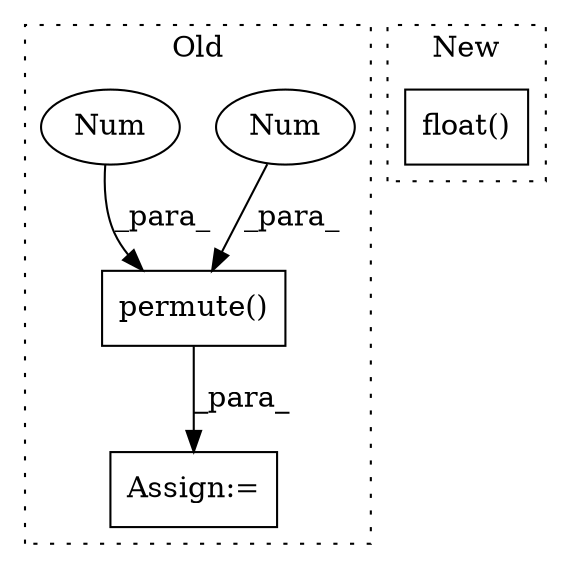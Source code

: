 digraph G {
subgraph cluster0 {
1 [label="permute()" a="75" s="1946,2004" l="48,1" shape="box"];
3 [label="Num" a="76" s="2000" l="1" shape="ellipse"];
4 [label="Num" a="76" s="1994" l="1" shape="ellipse"];
5 [label="Assign:=" a="68" s="2060" l="3" shape="box"];
label = "Old";
style="dotted";
}
subgraph cluster1 {
2 [label="float()" a="75" s="3177" l="22" shape="box"];
label = "New";
style="dotted";
}
1 -> 5 [label="_para_"];
3 -> 1 [label="_para_"];
4 -> 1 [label="_para_"];
}